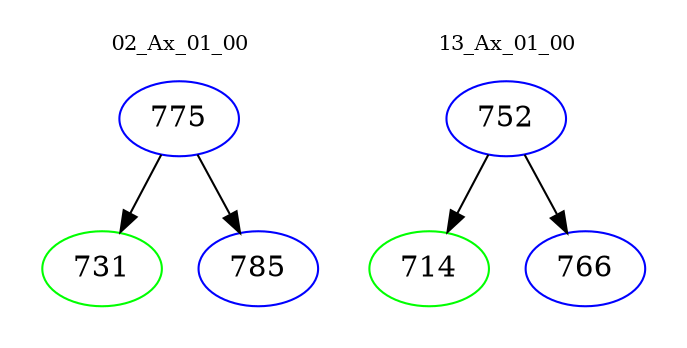 digraph{
subgraph cluster_0 {
color = white
label = "02_Ax_01_00";
fontsize=10;
T0_775 [label="775", color="blue"]
T0_775 -> T0_731 [color="black"]
T0_731 [label="731", color="green"]
T0_775 -> T0_785 [color="black"]
T0_785 [label="785", color="blue"]
}
subgraph cluster_1 {
color = white
label = "13_Ax_01_00";
fontsize=10;
T1_752 [label="752", color="blue"]
T1_752 -> T1_714 [color="black"]
T1_714 [label="714", color="green"]
T1_752 -> T1_766 [color="black"]
T1_766 [label="766", color="blue"]
}
}
